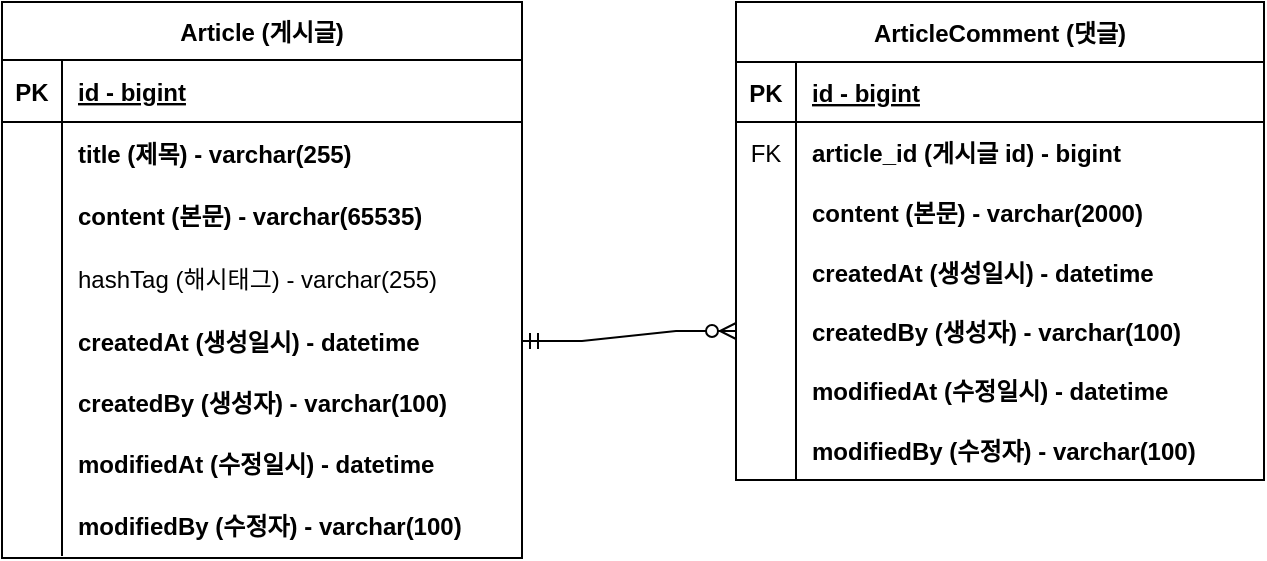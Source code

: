 <mxfile version="20.4.0" type="github">
  <diagram id="R2lEEEUBdFMjLlhIrx00" name="Page-1">
    <mxGraphModel dx="1662" dy="794" grid="1" gridSize="10" guides="1" tooltips="1" connect="1" arrows="1" fold="1" page="1" pageScale="1" pageWidth="850" pageHeight="1100" math="0" shadow="0" extFonts="Permanent Marker^https://fonts.googleapis.com/css?family=Permanent+Marker">
      <root>
        <mxCell id="0" />
        <mxCell id="1" parent="0" />
        <mxCell id="C-vyLk0tnHw3VtMMgP7b-23" value="Article (게시글)" style="shape=table;startSize=29;container=1;collapsible=1;childLayout=tableLayout;fixedRows=1;rowLines=0;fontStyle=1;align=center;resizeLast=1;" parent="1" vertex="1">
          <mxGeometry x="60" y="121" width="260" height="278" as="geometry">
            <mxRectangle x="120" y="120" width="100" height="30" as="alternateBounds" />
          </mxGeometry>
        </mxCell>
        <mxCell id="C-vyLk0tnHw3VtMMgP7b-24" value="" style="shape=partialRectangle;collapsible=0;dropTarget=0;pointerEvents=0;fillColor=none;points=[[0,0.5],[1,0.5]];portConstraint=eastwest;top=0;left=0;right=0;bottom=1;" parent="C-vyLk0tnHw3VtMMgP7b-23" vertex="1">
          <mxGeometry y="29" width="260" height="31" as="geometry" />
        </mxCell>
        <mxCell id="C-vyLk0tnHw3VtMMgP7b-25" value="PK" style="shape=partialRectangle;overflow=hidden;connectable=0;fillColor=none;top=0;left=0;bottom=0;right=0;fontStyle=1;" parent="C-vyLk0tnHw3VtMMgP7b-24" vertex="1">
          <mxGeometry width="30" height="31" as="geometry">
            <mxRectangle width="30" height="31" as="alternateBounds" />
          </mxGeometry>
        </mxCell>
        <mxCell id="C-vyLk0tnHw3VtMMgP7b-26" value="id - bigint" style="shape=partialRectangle;overflow=hidden;connectable=0;fillColor=none;top=0;left=0;bottom=0;right=0;align=left;spacingLeft=6;fontStyle=5;" parent="C-vyLk0tnHw3VtMMgP7b-24" vertex="1">
          <mxGeometry x="30" width="230" height="31" as="geometry">
            <mxRectangle width="230" height="31" as="alternateBounds" />
          </mxGeometry>
        </mxCell>
        <mxCell id="C-vyLk0tnHw3VtMMgP7b-27" value="" style="shape=partialRectangle;collapsible=0;dropTarget=0;pointerEvents=0;fillColor=none;points=[[0,0.5],[1,0.5]];portConstraint=eastwest;top=0;left=0;right=0;bottom=0;" parent="C-vyLk0tnHw3VtMMgP7b-23" vertex="1">
          <mxGeometry y="60" width="260" height="31" as="geometry" />
        </mxCell>
        <mxCell id="C-vyLk0tnHw3VtMMgP7b-28" value="" style="shape=partialRectangle;overflow=hidden;connectable=0;fillColor=none;top=0;left=0;bottom=0;right=0;" parent="C-vyLk0tnHw3VtMMgP7b-27" vertex="1">
          <mxGeometry width="30" height="31" as="geometry">
            <mxRectangle width="30" height="31" as="alternateBounds" />
          </mxGeometry>
        </mxCell>
        <mxCell id="C-vyLk0tnHw3VtMMgP7b-29" value="title (제목) - varchar(255)" style="shape=partialRectangle;overflow=hidden;connectable=0;fillColor=none;top=0;left=0;bottom=0;right=0;align=left;spacingLeft=6;fontStyle=1" parent="C-vyLk0tnHw3VtMMgP7b-27" vertex="1">
          <mxGeometry x="30" width="230" height="31" as="geometry">
            <mxRectangle width="230" height="31" as="alternateBounds" />
          </mxGeometry>
        </mxCell>
        <mxCell id="GiU7mICRGwq2iB6ninlG-1" value="" style="shape=partialRectangle;collapsible=0;dropTarget=0;pointerEvents=0;fillColor=none;points=[[0,0.5],[1,0.5]];portConstraint=eastwest;top=0;left=0;right=0;bottom=0;" parent="C-vyLk0tnHw3VtMMgP7b-23" vertex="1">
          <mxGeometry y="91" width="260" height="31" as="geometry" />
        </mxCell>
        <mxCell id="GiU7mICRGwq2iB6ninlG-2" value="" style="shape=partialRectangle;overflow=hidden;connectable=0;fillColor=none;top=0;left=0;bottom=0;right=0;" parent="GiU7mICRGwq2iB6ninlG-1" vertex="1">
          <mxGeometry width="30" height="31" as="geometry">
            <mxRectangle width="30" height="31" as="alternateBounds" />
          </mxGeometry>
        </mxCell>
        <mxCell id="GiU7mICRGwq2iB6ninlG-3" value="content (본문) - varchar(65535)" style="shape=partialRectangle;overflow=hidden;connectable=0;fillColor=none;top=0;left=0;bottom=0;right=0;align=left;spacingLeft=6;fontStyle=1" parent="GiU7mICRGwq2iB6ninlG-1" vertex="1">
          <mxGeometry x="30" width="230" height="31" as="geometry">
            <mxRectangle width="230" height="31" as="alternateBounds" />
          </mxGeometry>
        </mxCell>
        <mxCell id="GiU7mICRGwq2iB6ninlG-4" value="" style="shape=partialRectangle;collapsible=0;dropTarget=0;pointerEvents=0;fillColor=none;points=[[0,0.5],[1,0.5]];portConstraint=eastwest;top=0;left=0;right=0;bottom=0;" parent="C-vyLk0tnHw3VtMMgP7b-23" vertex="1">
          <mxGeometry y="122" width="260" height="32" as="geometry" />
        </mxCell>
        <mxCell id="GiU7mICRGwq2iB6ninlG-5" value="" style="shape=partialRectangle;overflow=hidden;connectable=0;fillColor=none;top=0;left=0;bottom=0;right=0;" parent="GiU7mICRGwq2iB6ninlG-4" vertex="1">
          <mxGeometry width="30" height="32" as="geometry">
            <mxRectangle width="30" height="32" as="alternateBounds" />
          </mxGeometry>
        </mxCell>
        <mxCell id="GiU7mICRGwq2iB6ninlG-6" value="hashTag (해시태그) - varchar(255)" style="shape=partialRectangle;overflow=hidden;connectable=0;fillColor=none;top=0;left=0;bottom=0;right=0;align=left;spacingLeft=6;" parent="GiU7mICRGwq2iB6ninlG-4" vertex="1">
          <mxGeometry x="30" width="230" height="32" as="geometry">
            <mxRectangle width="230" height="32" as="alternateBounds" />
          </mxGeometry>
        </mxCell>
        <mxCell id="GiU7mICRGwq2iB6ninlG-10" value="" style="shape=partialRectangle;collapsible=0;dropTarget=0;pointerEvents=0;fillColor=none;points=[[0,0.5],[1,0.5]];portConstraint=eastwest;top=0;left=0;right=0;bottom=0;" parent="C-vyLk0tnHw3VtMMgP7b-23" vertex="1">
          <mxGeometry y="154" width="260" height="31" as="geometry" />
        </mxCell>
        <mxCell id="GiU7mICRGwq2iB6ninlG-11" value="" style="shape=partialRectangle;overflow=hidden;connectable=0;fillColor=none;top=0;left=0;bottom=0;right=0;" parent="GiU7mICRGwq2iB6ninlG-10" vertex="1">
          <mxGeometry width="30" height="31" as="geometry">
            <mxRectangle width="30" height="31" as="alternateBounds" />
          </mxGeometry>
        </mxCell>
        <mxCell id="GiU7mICRGwq2iB6ninlG-12" value="createdAt (생성일시) - datetime" style="shape=partialRectangle;overflow=hidden;connectable=0;fillColor=none;top=0;left=0;bottom=0;right=0;align=left;spacingLeft=6;fontStyle=1" parent="GiU7mICRGwq2iB6ninlG-10" vertex="1">
          <mxGeometry x="30" width="230" height="31" as="geometry">
            <mxRectangle width="230" height="31" as="alternateBounds" />
          </mxGeometry>
        </mxCell>
        <mxCell id="GiU7mICRGwq2iB6ninlG-16" value="" style="shape=partialRectangle;collapsible=0;dropTarget=0;pointerEvents=0;fillColor=none;points=[[0,0.5],[1,0.5]];portConstraint=eastwest;top=0;left=0;right=0;bottom=0;" parent="C-vyLk0tnHw3VtMMgP7b-23" vertex="1">
          <mxGeometry y="185" width="260" height="30" as="geometry" />
        </mxCell>
        <mxCell id="GiU7mICRGwq2iB6ninlG-17" value="" style="shape=partialRectangle;overflow=hidden;connectable=0;fillColor=none;top=0;left=0;bottom=0;right=0;" parent="GiU7mICRGwq2iB6ninlG-16" vertex="1">
          <mxGeometry width="30" height="30" as="geometry">
            <mxRectangle width="30" height="30" as="alternateBounds" />
          </mxGeometry>
        </mxCell>
        <mxCell id="GiU7mICRGwq2iB6ninlG-18" value="createdBy (생성자) - varchar(100)" style="shape=partialRectangle;overflow=hidden;connectable=0;fillColor=none;top=0;left=0;bottom=0;right=0;align=left;spacingLeft=6;fontStyle=1" parent="GiU7mICRGwq2iB6ninlG-16" vertex="1">
          <mxGeometry x="30" width="230" height="30" as="geometry">
            <mxRectangle width="230" height="30" as="alternateBounds" />
          </mxGeometry>
        </mxCell>
        <mxCell id="GiU7mICRGwq2iB6ninlG-19" value="" style="shape=partialRectangle;collapsible=0;dropTarget=0;pointerEvents=0;fillColor=none;points=[[0,0.5],[1,0.5]];portConstraint=eastwest;top=0;left=0;right=0;bottom=0;" parent="C-vyLk0tnHw3VtMMgP7b-23" vertex="1">
          <mxGeometry y="215" width="260" height="31" as="geometry" />
        </mxCell>
        <mxCell id="GiU7mICRGwq2iB6ninlG-20" value="" style="shape=partialRectangle;overflow=hidden;connectable=0;fillColor=none;top=0;left=0;bottom=0;right=0;" parent="GiU7mICRGwq2iB6ninlG-19" vertex="1">
          <mxGeometry width="30" height="31" as="geometry">
            <mxRectangle width="30" height="31" as="alternateBounds" />
          </mxGeometry>
        </mxCell>
        <mxCell id="GiU7mICRGwq2iB6ninlG-21" value="modifiedAt (수정일시) - datetime" style="shape=partialRectangle;overflow=hidden;connectable=0;fillColor=none;top=0;left=0;bottom=0;right=0;align=left;spacingLeft=6;fontStyle=1" parent="GiU7mICRGwq2iB6ninlG-19" vertex="1">
          <mxGeometry x="30" width="230" height="31" as="geometry">
            <mxRectangle width="230" height="31" as="alternateBounds" />
          </mxGeometry>
        </mxCell>
        <mxCell id="GiU7mICRGwq2iB6ninlG-13" value="" style="shape=partialRectangle;collapsible=0;dropTarget=0;pointerEvents=0;fillColor=none;points=[[0,0.5],[1,0.5]];portConstraint=eastwest;top=0;left=0;right=0;bottom=0;" parent="C-vyLk0tnHw3VtMMgP7b-23" vertex="1">
          <mxGeometry y="246" width="260" height="31" as="geometry" />
        </mxCell>
        <mxCell id="GiU7mICRGwq2iB6ninlG-14" value="" style="shape=partialRectangle;overflow=hidden;connectable=0;fillColor=none;top=0;left=0;bottom=0;right=0;" parent="GiU7mICRGwq2iB6ninlG-13" vertex="1">
          <mxGeometry width="30" height="31" as="geometry">
            <mxRectangle width="30" height="31" as="alternateBounds" />
          </mxGeometry>
        </mxCell>
        <mxCell id="GiU7mICRGwq2iB6ninlG-15" value="modifiedBy (수정자) - varchar(100)" style="shape=partialRectangle;overflow=hidden;connectable=0;fillColor=none;top=0;left=0;bottom=0;right=0;align=left;spacingLeft=6;fontStyle=1" parent="GiU7mICRGwq2iB6ninlG-13" vertex="1">
          <mxGeometry x="30" width="230" height="31" as="geometry">
            <mxRectangle width="230" height="31" as="alternateBounds" />
          </mxGeometry>
        </mxCell>
        <mxCell id="GiU7mICRGwq2iB6ninlG-22" value="ArticleComment (댓글)" style="shape=table;startSize=30;container=1;collapsible=1;childLayout=tableLayout;fixedRows=1;rowLines=0;fontStyle=1;align=center;resizeLast=1;" parent="1" vertex="1">
          <mxGeometry x="427" y="121" width="264" height="239" as="geometry">
            <mxRectangle x="120" y="120" width="100" height="30" as="alternateBounds" />
          </mxGeometry>
        </mxCell>
        <mxCell id="GiU7mICRGwq2iB6ninlG-23" value="" style="shape=partialRectangle;collapsible=0;dropTarget=0;pointerEvents=0;fillColor=none;points=[[0,0.5],[1,0.5]];portConstraint=eastwest;top=0;left=0;right=0;bottom=1;" parent="GiU7mICRGwq2iB6ninlG-22" vertex="1">
          <mxGeometry y="30" width="264" height="30" as="geometry" />
        </mxCell>
        <mxCell id="GiU7mICRGwq2iB6ninlG-24" value="PK" style="shape=partialRectangle;overflow=hidden;connectable=0;fillColor=none;top=0;left=0;bottom=0;right=0;fontStyle=1;" parent="GiU7mICRGwq2iB6ninlG-23" vertex="1">
          <mxGeometry width="30" height="30" as="geometry">
            <mxRectangle width="30" height="30" as="alternateBounds" />
          </mxGeometry>
        </mxCell>
        <mxCell id="GiU7mICRGwq2iB6ninlG-25" value="id - bigint" style="shape=partialRectangle;overflow=hidden;connectable=0;fillColor=none;top=0;left=0;bottom=0;right=0;align=left;spacingLeft=6;fontStyle=5;" parent="GiU7mICRGwq2iB6ninlG-23" vertex="1">
          <mxGeometry x="30" width="234" height="30" as="geometry">
            <mxRectangle width="234" height="30" as="alternateBounds" />
          </mxGeometry>
        </mxCell>
        <mxCell id="GiU7mICRGwq2iB6ninlG-26" value="" style="shape=partialRectangle;collapsible=0;dropTarget=0;pointerEvents=0;fillColor=none;points=[[0,0.5],[1,0.5]];portConstraint=eastwest;top=0;left=0;right=0;bottom=0;" parent="GiU7mICRGwq2iB6ninlG-22" vertex="1">
          <mxGeometry y="60" width="264" height="30" as="geometry" />
        </mxCell>
        <mxCell id="GiU7mICRGwq2iB6ninlG-27" value="FK" style="shape=partialRectangle;overflow=hidden;connectable=0;fillColor=none;top=0;left=0;bottom=0;right=0;" parent="GiU7mICRGwq2iB6ninlG-26" vertex="1">
          <mxGeometry width="30" height="30" as="geometry">
            <mxRectangle width="30" height="30" as="alternateBounds" />
          </mxGeometry>
        </mxCell>
        <mxCell id="GiU7mICRGwq2iB6ninlG-28" value="article_id (게시글 id) - bigint" style="shape=partialRectangle;overflow=hidden;connectable=0;fillColor=none;top=0;left=0;bottom=0;right=0;align=left;spacingLeft=6;fontStyle=1" parent="GiU7mICRGwq2iB6ninlG-26" vertex="1">
          <mxGeometry x="30" width="234" height="30" as="geometry">
            <mxRectangle width="234" height="30" as="alternateBounds" />
          </mxGeometry>
        </mxCell>
        <mxCell id="GiU7mICRGwq2iB6ninlG-29" value="" style="shape=partialRectangle;collapsible=0;dropTarget=0;pointerEvents=0;fillColor=none;points=[[0,0.5],[1,0.5]];portConstraint=eastwest;top=0;left=0;right=0;bottom=0;" parent="GiU7mICRGwq2iB6ninlG-22" vertex="1">
          <mxGeometry y="90" width="264" height="30" as="geometry" />
        </mxCell>
        <mxCell id="GiU7mICRGwq2iB6ninlG-30" value="" style="shape=partialRectangle;overflow=hidden;connectable=0;fillColor=none;top=0;left=0;bottom=0;right=0;" parent="GiU7mICRGwq2iB6ninlG-29" vertex="1">
          <mxGeometry width="30" height="30" as="geometry">
            <mxRectangle width="30" height="30" as="alternateBounds" />
          </mxGeometry>
        </mxCell>
        <mxCell id="GiU7mICRGwq2iB6ninlG-31" value="content (본문) - varchar(2000)" style="shape=partialRectangle;overflow=hidden;connectable=0;fillColor=none;top=0;left=0;bottom=0;right=0;align=left;spacingLeft=6;fontStyle=1" parent="GiU7mICRGwq2iB6ninlG-29" vertex="1">
          <mxGeometry x="30" width="234" height="30" as="geometry">
            <mxRectangle width="234" height="30" as="alternateBounds" />
          </mxGeometry>
        </mxCell>
        <mxCell id="GiU7mICRGwq2iB6ninlG-35" value="" style="shape=partialRectangle;collapsible=0;dropTarget=0;pointerEvents=0;fillColor=none;points=[[0,0.5],[1,0.5]];portConstraint=eastwest;top=0;left=0;right=0;bottom=0;" parent="GiU7mICRGwq2iB6ninlG-22" vertex="1">
          <mxGeometry y="120" width="264" height="30" as="geometry" />
        </mxCell>
        <mxCell id="GiU7mICRGwq2iB6ninlG-36" value="" style="shape=partialRectangle;overflow=hidden;connectable=0;fillColor=none;top=0;left=0;bottom=0;right=0;" parent="GiU7mICRGwq2iB6ninlG-35" vertex="1">
          <mxGeometry width="30" height="30" as="geometry">
            <mxRectangle width="30" height="30" as="alternateBounds" />
          </mxGeometry>
        </mxCell>
        <mxCell id="GiU7mICRGwq2iB6ninlG-37" value="createdAt (생성일시) - datetime" style="shape=partialRectangle;overflow=hidden;connectable=0;fillColor=none;top=0;left=0;bottom=0;right=0;align=left;spacingLeft=6;fontStyle=1" parent="GiU7mICRGwq2iB6ninlG-35" vertex="1">
          <mxGeometry x="30" width="234" height="30" as="geometry">
            <mxRectangle width="234" height="30" as="alternateBounds" />
          </mxGeometry>
        </mxCell>
        <mxCell id="GiU7mICRGwq2iB6ninlG-38" value="" style="shape=partialRectangle;collapsible=0;dropTarget=0;pointerEvents=0;fillColor=none;points=[[0,0.5],[1,0.5]];portConstraint=eastwest;top=0;left=0;right=0;bottom=0;" parent="GiU7mICRGwq2iB6ninlG-22" vertex="1">
          <mxGeometry y="150" width="264" height="29" as="geometry" />
        </mxCell>
        <mxCell id="GiU7mICRGwq2iB6ninlG-39" value="" style="shape=partialRectangle;overflow=hidden;connectable=0;fillColor=none;top=0;left=0;bottom=0;right=0;" parent="GiU7mICRGwq2iB6ninlG-38" vertex="1">
          <mxGeometry width="30" height="29" as="geometry">
            <mxRectangle width="30" height="29" as="alternateBounds" />
          </mxGeometry>
        </mxCell>
        <mxCell id="GiU7mICRGwq2iB6ninlG-40" value="createdBy (생성자) - varchar(100)" style="shape=partialRectangle;overflow=hidden;connectable=0;fillColor=none;top=0;left=0;bottom=0;right=0;align=left;spacingLeft=6;fontStyle=1" parent="GiU7mICRGwq2iB6ninlG-38" vertex="1">
          <mxGeometry x="30" width="234" height="29" as="geometry">
            <mxRectangle width="234" height="29" as="alternateBounds" />
          </mxGeometry>
        </mxCell>
        <mxCell id="GiU7mICRGwq2iB6ninlG-41" value="" style="shape=partialRectangle;collapsible=0;dropTarget=0;pointerEvents=0;fillColor=none;points=[[0,0.5],[1,0.5]];portConstraint=eastwest;top=0;left=0;right=0;bottom=0;" parent="GiU7mICRGwq2iB6ninlG-22" vertex="1">
          <mxGeometry y="179" width="264" height="30" as="geometry" />
        </mxCell>
        <mxCell id="GiU7mICRGwq2iB6ninlG-42" value="" style="shape=partialRectangle;overflow=hidden;connectable=0;fillColor=none;top=0;left=0;bottom=0;right=0;" parent="GiU7mICRGwq2iB6ninlG-41" vertex="1">
          <mxGeometry width="30" height="30" as="geometry">
            <mxRectangle width="30" height="30" as="alternateBounds" />
          </mxGeometry>
        </mxCell>
        <mxCell id="GiU7mICRGwq2iB6ninlG-43" value="modifiedAt (수정일시) - datetime" style="shape=partialRectangle;overflow=hidden;connectable=0;fillColor=none;top=0;left=0;bottom=0;right=0;align=left;spacingLeft=6;fontStyle=1" parent="GiU7mICRGwq2iB6ninlG-41" vertex="1">
          <mxGeometry x="30" width="234" height="30" as="geometry">
            <mxRectangle width="234" height="30" as="alternateBounds" />
          </mxGeometry>
        </mxCell>
        <mxCell id="GiU7mICRGwq2iB6ninlG-44" value="" style="shape=partialRectangle;collapsible=0;dropTarget=0;pointerEvents=0;fillColor=none;points=[[0,0.5],[1,0.5]];portConstraint=eastwest;top=0;left=0;right=0;bottom=0;" parent="GiU7mICRGwq2iB6ninlG-22" vertex="1">
          <mxGeometry y="209" width="264" height="30" as="geometry" />
        </mxCell>
        <mxCell id="GiU7mICRGwq2iB6ninlG-45" value="" style="shape=partialRectangle;overflow=hidden;connectable=0;fillColor=none;top=0;left=0;bottom=0;right=0;" parent="GiU7mICRGwq2iB6ninlG-44" vertex="1">
          <mxGeometry width="30" height="30" as="geometry">
            <mxRectangle width="30" height="30" as="alternateBounds" />
          </mxGeometry>
        </mxCell>
        <mxCell id="GiU7mICRGwq2iB6ninlG-46" value="modifiedBy (수정자) - varchar(100)" style="shape=partialRectangle;overflow=hidden;connectable=0;fillColor=none;top=0;left=0;bottom=0;right=0;align=left;spacingLeft=6;fontStyle=1" parent="GiU7mICRGwq2iB6ninlG-44" vertex="1">
          <mxGeometry x="30" width="234" height="30" as="geometry">
            <mxRectangle width="234" height="30" as="alternateBounds" />
          </mxGeometry>
        </mxCell>
        <mxCell id="GiU7mICRGwq2iB6ninlG-48" value="" style="edgeStyle=entityRelationEdgeStyle;fontSize=12;html=1;endArrow=ERzeroToMany;startArrow=ERmandOne;rounded=0;exitX=1;exitY=0.5;exitDx=0;exitDy=0;entryX=0;entryY=0.5;entryDx=0;entryDy=0;" parent="1" source="GiU7mICRGwq2iB6ninlG-10" target="GiU7mICRGwq2iB6ninlG-38" edge="1">
          <mxGeometry width="100" height="100" relative="1" as="geometry">
            <mxPoint x="410" y="440" as="sourcePoint" />
            <mxPoint x="510" y="340" as="targetPoint" />
          </mxGeometry>
        </mxCell>
      </root>
    </mxGraphModel>
  </diagram>
</mxfile>

